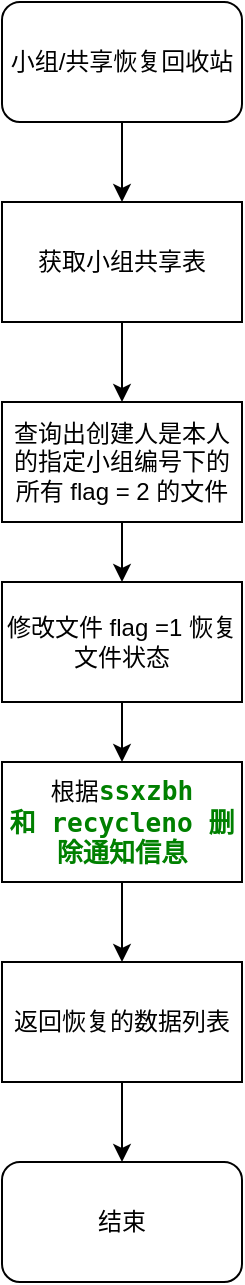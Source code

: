 <mxfile version="16.5.6" type="github">
  <diagram id="VUDAtVDWC4SofEC2M_kq" name="Page-1">
    <mxGraphModel dx="718" dy="1154" grid="1" gridSize="10" guides="1" tooltips="1" connect="1" arrows="1" fold="1" page="1" pageScale="1" pageWidth="827" pageHeight="1169" math="0" shadow="0">
      <root>
        <mxCell id="0" />
        <mxCell id="1" parent="0" />
        <mxCell id="gCaHHMr5PJ9PlE00TOQy-1" value="结束" style="rounded=1;whiteSpace=wrap;html=1;" vertex="1" parent="1">
          <mxGeometry x="320" y="750" width="120" height="60" as="geometry" />
        </mxCell>
        <mxCell id="gCaHHMr5PJ9PlE00TOQy-7" value="" style="edgeStyle=orthogonalEdgeStyle;rounded=0;orthogonalLoop=1;jettySize=auto;html=1;" edge="1" parent="1" source="gCaHHMr5PJ9PlE00TOQy-2" target="gCaHHMr5PJ9PlE00TOQy-6">
          <mxGeometry relative="1" as="geometry" />
        </mxCell>
        <mxCell id="gCaHHMr5PJ9PlE00TOQy-2" value="小组/共享恢复回收站" style="rounded=1;whiteSpace=wrap;html=1;" vertex="1" parent="1">
          <mxGeometry x="320" y="170" width="120" height="60" as="geometry" />
        </mxCell>
        <mxCell id="gCaHHMr5PJ9PlE00TOQy-9" value="" style="edgeStyle=orthogonalEdgeStyle;rounded=0;orthogonalLoop=1;jettySize=auto;html=1;" edge="1" parent="1" source="gCaHHMr5PJ9PlE00TOQy-6" target="gCaHHMr5PJ9PlE00TOQy-8">
          <mxGeometry relative="1" as="geometry" />
        </mxCell>
        <mxCell id="gCaHHMr5PJ9PlE00TOQy-6" value="获取小组共享表" style="rounded=0;whiteSpace=wrap;html=1;" vertex="1" parent="1">
          <mxGeometry x="320" y="270" width="120" height="60" as="geometry" />
        </mxCell>
        <mxCell id="gCaHHMr5PJ9PlE00TOQy-11" value="" style="edgeStyle=orthogonalEdgeStyle;rounded=0;orthogonalLoop=1;jettySize=auto;html=1;" edge="1" parent="1" source="gCaHHMr5PJ9PlE00TOQy-8" target="gCaHHMr5PJ9PlE00TOQy-10">
          <mxGeometry relative="1" as="geometry" />
        </mxCell>
        <mxCell id="gCaHHMr5PJ9PlE00TOQy-8" value="查询出创建人是本人的指定小组编号下的所有 flag = 2 的文件" style="whiteSpace=wrap;html=1;rounded=0;" vertex="1" parent="1">
          <mxGeometry x="320" y="370" width="120" height="60" as="geometry" />
        </mxCell>
        <mxCell id="gCaHHMr5PJ9PlE00TOQy-13" value="" style="edgeStyle=orthogonalEdgeStyle;rounded=0;orthogonalLoop=1;jettySize=auto;html=1;" edge="1" parent="1" source="gCaHHMr5PJ9PlE00TOQy-10" target="gCaHHMr5PJ9PlE00TOQy-12">
          <mxGeometry relative="1" as="geometry" />
        </mxCell>
        <mxCell id="gCaHHMr5PJ9PlE00TOQy-10" value="修改文件 flag =1 恢复文件状态" style="whiteSpace=wrap;html=1;rounded=0;" vertex="1" parent="1">
          <mxGeometry x="320" y="460" width="120" height="60" as="geometry" />
        </mxCell>
        <mxCell id="gCaHHMr5PJ9PlE00TOQy-15" value="" style="edgeStyle=orthogonalEdgeStyle;rounded=0;orthogonalLoop=1;jettySize=auto;html=1;" edge="1" parent="1" source="gCaHHMr5PJ9PlE00TOQy-12" target="gCaHHMr5PJ9PlE00TOQy-14">
          <mxGeometry relative="1" as="geometry" />
        </mxCell>
        <mxCell id="gCaHHMr5PJ9PlE00TOQy-12" value="根据&lt;span style=&quot;color: rgb(0 , 128 , 0) ; font-weight: bold ; background-color: rgb(255 , 255 , 255) ; font-family: &amp;#34;jetbrains mono&amp;#34; , monospace ; font-size: 9.8pt&quot;&gt;ssxzbh 和&amp;nbsp;&lt;/span&gt;&lt;span style=&quot;color: rgb(0 , 128 , 0) ; font-weight: bold ; background-color: rgb(255 , 255 , 255) ; font-family: &amp;#34;jetbrains mono&amp;#34; , monospace ; font-size: 9.8pt&quot;&gt;recycleno 删除通知信息&lt;/span&gt;" style="whiteSpace=wrap;html=1;rounded=0;" vertex="1" parent="1">
          <mxGeometry x="320" y="550" width="120" height="60" as="geometry" />
        </mxCell>
        <mxCell id="gCaHHMr5PJ9PlE00TOQy-16" value="" style="edgeStyle=orthogonalEdgeStyle;rounded=0;orthogonalLoop=1;jettySize=auto;html=1;" edge="1" parent="1" source="gCaHHMr5PJ9PlE00TOQy-14" target="gCaHHMr5PJ9PlE00TOQy-1">
          <mxGeometry relative="1" as="geometry" />
        </mxCell>
        <mxCell id="gCaHHMr5PJ9PlE00TOQy-14" value="返回恢复的数据列表" style="whiteSpace=wrap;html=1;rounded=0;" vertex="1" parent="1">
          <mxGeometry x="320" y="650" width="120" height="60" as="geometry" />
        </mxCell>
      </root>
    </mxGraphModel>
  </diagram>
</mxfile>
